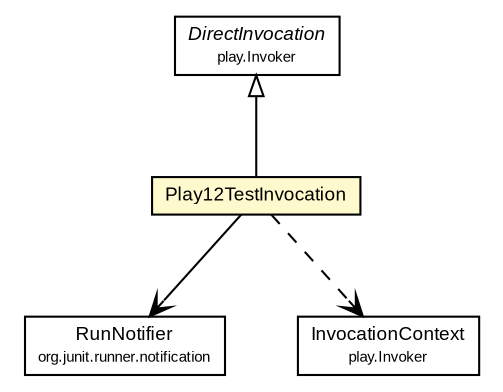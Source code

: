 #!/usr/local/bin/dot
#
# Class diagram 
# Generated by UMLGraph version R5_6-24-gf6e263 (http://www.umlgraph.org/)
#

digraph G {
	edge [fontname="arial",fontsize=10,labelfontname="arial",labelfontsize=10];
	node [fontname="arial",fontsize=10,shape=plaintext];
	nodesep=0.25;
	ranksep=0.5;
	// com.google.code.play.surefire.junit4.Play12TestInvocation
	c7 [label=<<table title="com.google.code.play.surefire.junit4.Play12TestInvocation" border="0" cellborder="1" cellspacing="0" cellpadding="2" port="p" bgcolor="lemonChiffon" href="./Play12TestInvocation.html">
		<tr><td><table border="0" cellspacing="0" cellpadding="1">
<tr><td align="center" balign="center"> Play12TestInvocation </td></tr>
		</table></td></tr>
		</table>>, URL="./Play12TestInvocation.html", fontname="arial", fontcolor="black", fontsize=9.0];
	//com.google.code.play.surefire.junit4.Play12TestInvocation extends play.Invoker.DirectInvocation
	c10:p -> c7:p [dir=back,arrowtail=empty];
	// com.google.code.play.surefire.junit4.Play12TestInvocation NAVASSOC org.junit.runner.notification.RunNotifier
	c7:p -> c14:p [taillabel="", label="", headlabel="", fontname="arial", fontcolor="black", fontsize=10.0, color="black", arrowhead=open];
	// com.google.code.play.surefire.junit4.Play12TestInvocation DEPEND play.Invoker.InvocationContext
	c7:p -> c17:p [taillabel="", label="", headlabel="", fontname="arial", fontcolor="black", fontsize=10.0, color="black", arrowhead=open, style=dashed];
	// play.Invoker.DirectInvocation
	c10 [label=<<table title="play.Invoker.DirectInvocation" border="0" cellborder="1" cellspacing="0" cellpadding="2" port="p">
		<tr><td><table border="0" cellspacing="0" cellpadding="1">
<tr><td align="center" balign="center"><font face="arial italic"> DirectInvocation </font></td></tr>
<tr><td align="center" balign="center"><font point-size="7.0"> play.Invoker </font></td></tr>
		</table></td></tr>
		</table>>, URL="null", fontname="arial", fontcolor="black", fontsize=9.0];
	// org.junit.runner.notification.RunNotifier
	c14 [label=<<table title="org.junit.runner.notification.RunNotifier" border="0" cellborder="1" cellspacing="0" cellpadding="2" port="p">
		<tr><td><table border="0" cellspacing="0" cellpadding="1">
<tr><td align="center" balign="center"> RunNotifier </td></tr>
<tr><td align="center" balign="center"><font point-size="7.0"> org.junit.runner.notification </font></td></tr>
		</table></td></tr>
		</table>>, URL="null", fontname="arial", fontcolor="black", fontsize=9.0];
	// play.Invoker.InvocationContext
	c17 [label=<<table title="play.Invoker.InvocationContext" border="0" cellborder="1" cellspacing="0" cellpadding="2" port="p">
		<tr><td><table border="0" cellspacing="0" cellpadding="1">
<tr><td align="center" balign="center"> InvocationContext </td></tr>
<tr><td align="center" balign="center"><font point-size="7.0"> play.Invoker </font></td></tr>
		</table></td></tr>
		</table>>, URL="null", fontname="arial", fontcolor="black", fontsize=9.0];
}

